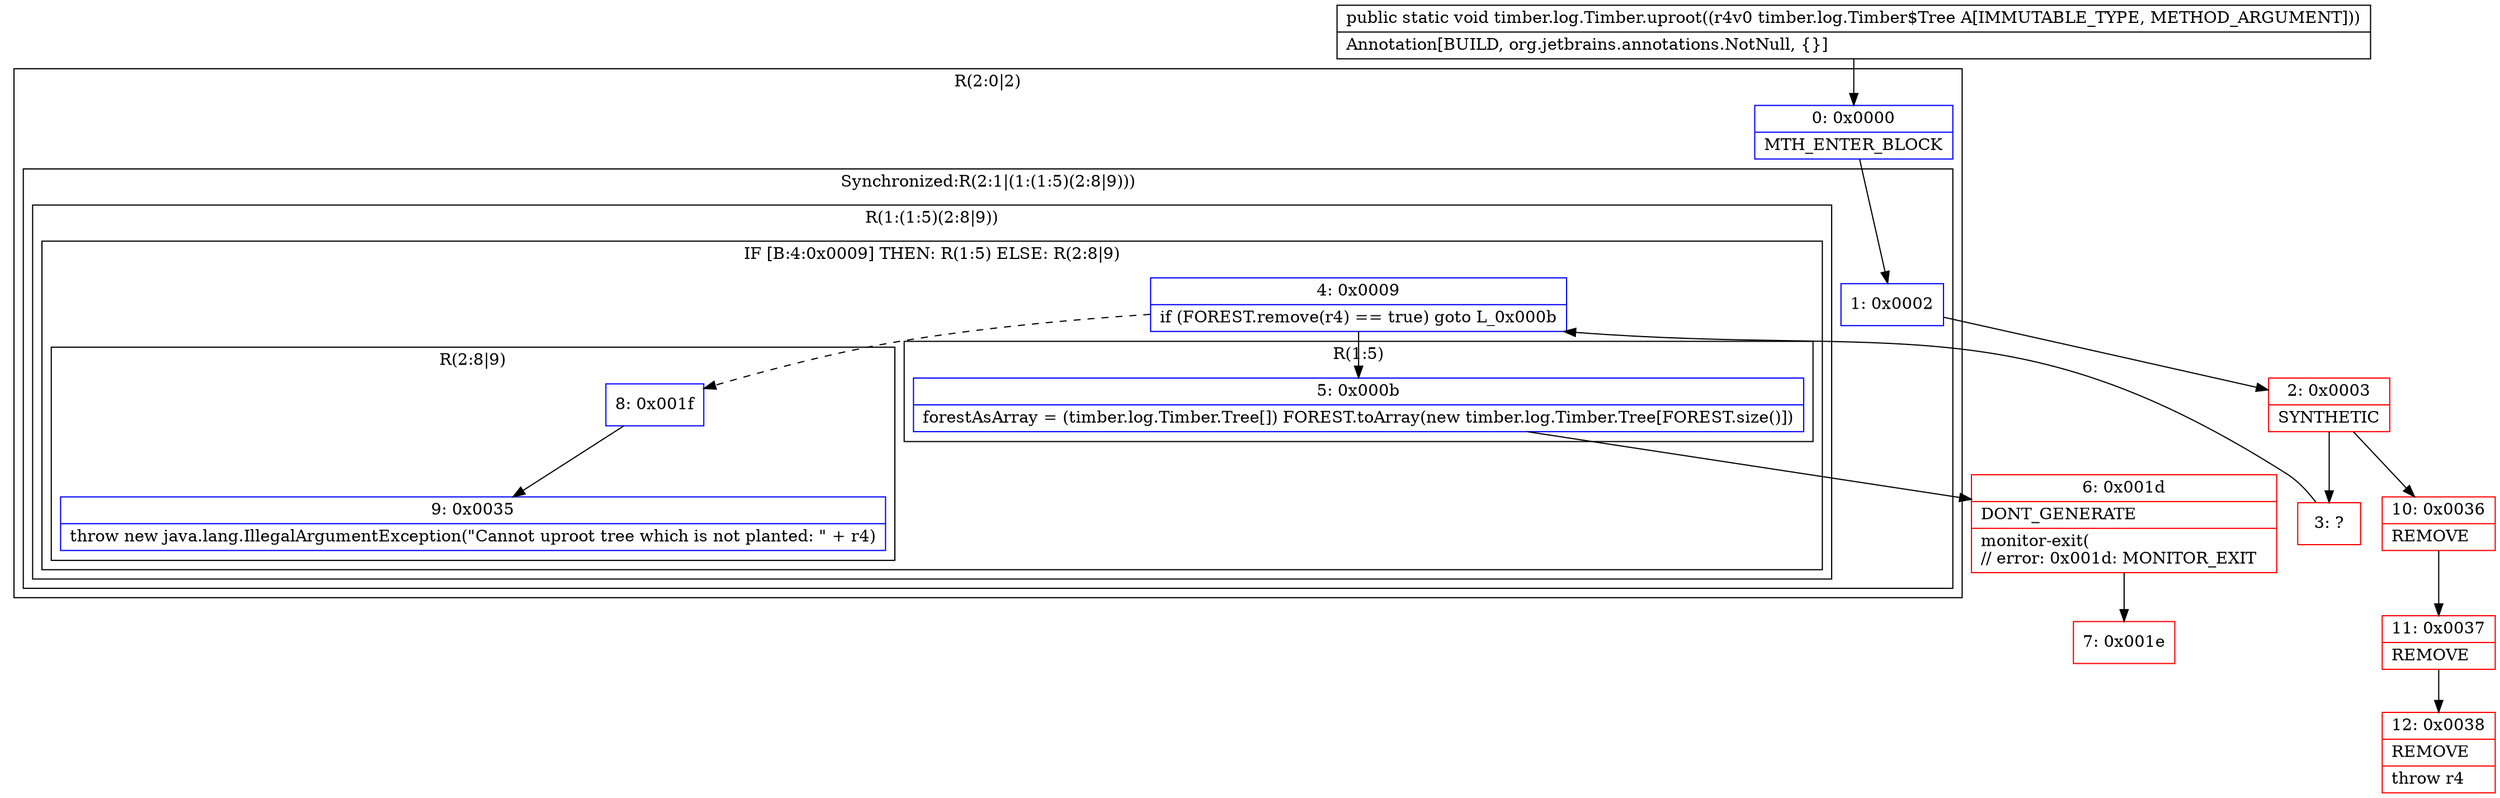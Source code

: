 digraph "CFG fortimber.log.Timber.uproot(Ltimber\/log\/Timber$Tree;)V" {
subgraph cluster_Region_1620425144 {
label = "R(2:0|2)";
node [shape=record,color=blue];
Node_0 [shape=record,label="{0\:\ 0x0000|MTH_ENTER_BLOCK\l}"];
subgraph cluster_SynchronizedRegion_693350626 {
label = "Synchronized:R(2:1|(1:(1:5)(2:8|9)))";
node [shape=record,color=blue];
Node_1 [shape=record,label="{1\:\ 0x0002}"];
subgraph cluster_Region_61121200 {
label = "R(1:(1:5)(2:8|9))";
node [shape=record,color=blue];
subgraph cluster_IfRegion_395313747 {
label = "IF [B:4:0x0009] THEN: R(1:5) ELSE: R(2:8|9)";
node [shape=record,color=blue];
Node_4 [shape=record,label="{4\:\ 0x0009|if (FOREST.remove(r4) == true) goto L_0x000b\l}"];
subgraph cluster_Region_1518674272 {
label = "R(1:5)";
node [shape=record,color=blue];
Node_5 [shape=record,label="{5\:\ 0x000b|forestAsArray = (timber.log.Timber.Tree[]) FOREST.toArray(new timber.log.Timber.Tree[FOREST.size()])\l}"];
}
subgraph cluster_Region_1860525682 {
label = "R(2:8|9)";
node [shape=record,color=blue];
Node_8 [shape=record,label="{8\:\ 0x001f}"];
Node_9 [shape=record,label="{9\:\ 0x0035|throw new java.lang.IllegalArgumentException(\"Cannot uproot tree which is not planted: \" + r4)\l}"];
}
}
}
}
}
Node_2 [shape=record,color=red,label="{2\:\ 0x0003|SYNTHETIC\l}"];
Node_3 [shape=record,color=red,label="{3\:\ ?}"];
Node_6 [shape=record,color=red,label="{6\:\ 0x001d|DONT_GENERATE\l|monitor\-exit(\l\/\/ error: 0x001d: MONITOR_EXIT  \l}"];
Node_7 [shape=record,color=red,label="{7\:\ 0x001e}"];
Node_10 [shape=record,color=red,label="{10\:\ 0x0036|REMOVE\l}"];
Node_11 [shape=record,color=red,label="{11\:\ 0x0037|REMOVE\l}"];
Node_12 [shape=record,color=red,label="{12\:\ 0x0038|REMOVE\l|throw r4\l}"];
MethodNode[shape=record,label="{public static void timber.log.Timber.uproot((r4v0 timber.log.Timber$Tree A[IMMUTABLE_TYPE, METHOD_ARGUMENT]))  | Annotation[BUILD, org.jetbrains.annotations.NotNull, \{\}]\l}"];
MethodNode -> Node_0;
Node_0 -> Node_1;
Node_1 -> Node_2;
Node_4 -> Node_5;
Node_4 -> Node_8[style=dashed];
Node_5 -> Node_6;
Node_8 -> Node_9;
Node_2 -> Node_3;
Node_2 -> Node_10;
Node_3 -> Node_4;
Node_6 -> Node_7;
Node_10 -> Node_11;
Node_11 -> Node_12;
}

